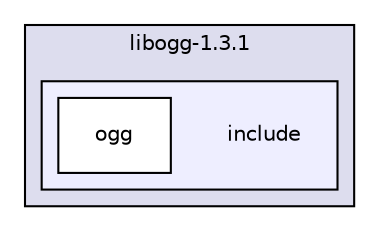 digraph "ogg/libogg-1.3.1/include" {
  compound=true
  node [ fontsize="10", fontname="Helvetica"];
  edge [ labelfontsize="10", labelfontname="Helvetica"];
  subgraph clusterdir_e102c731f406fba815c31faf6598ff6c {
    graph [ bgcolor="#ddddee", pencolor="black", label="libogg-1.3.1" fontname="Helvetica", fontsize="10", URL="dir_e102c731f406fba815c31faf6598ff6c.html"]
  subgraph clusterdir_9cbdee62d5abd448988d0cd2fa5db020 {
    graph [ bgcolor="#eeeeff", pencolor="black", label="" URL="dir_9cbdee62d5abd448988d0cd2fa5db020.html"];
    dir_9cbdee62d5abd448988d0cd2fa5db020 [shape=plaintext label="include"];
    dir_d42b1a1befd327d9bc3bb712cb7c32d4 [shape=box label="ogg" color="black" fillcolor="white" style="filled" URL="dir_d42b1a1befd327d9bc3bb712cb7c32d4.html"];
  }
  }
}
